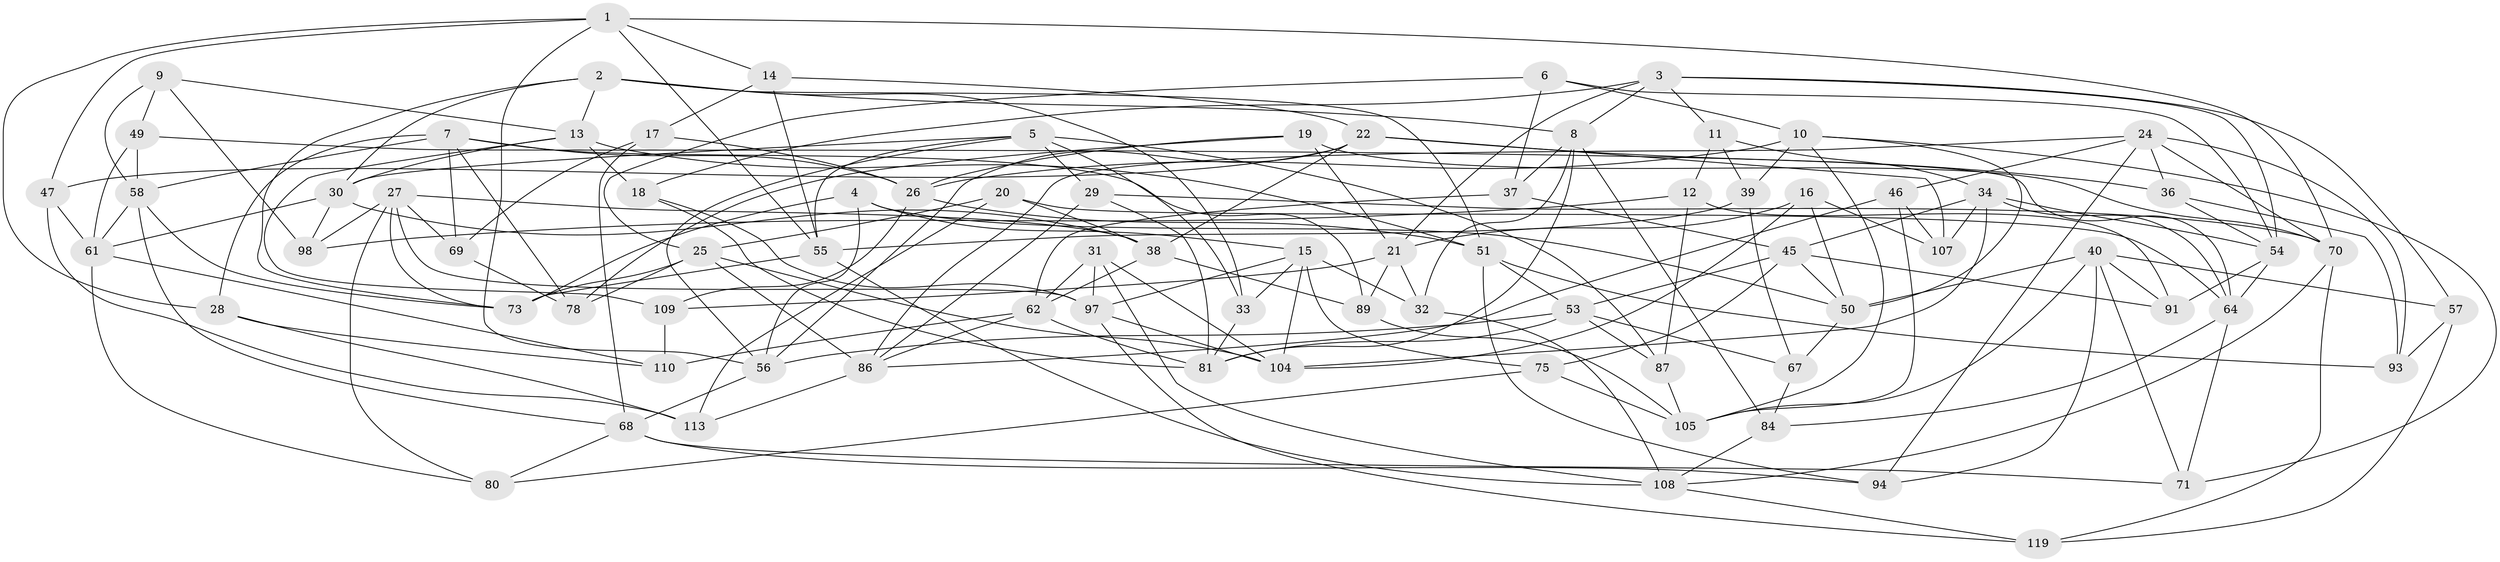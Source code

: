 // Generated by graph-tools (version 1.1) at 2025/52/02/27/25 19:52:34]
// undirected, 80 vertices, 199 edges
graph export_dot {
graph [start="1"]
  node [color=gray90,style=filled];
  1 [super="+106"];
  2 [super="+82"];
  3 [super="+23"];
  4;
  5 [super="+60"];
  6;
  7 [super="+42"];
  8 [super="+101"];
  9;
  10 [super="+41"];
  11;
  12;
  13 [super="+77"];
  14;
  15 [super="+43"];
  16;
  17;
  18;
  19;
  20;
  21 [super="+35"];
  22 [super="+48"];
  24 [super="+44"];
  25 [super="+65"];
  26 [super="+102"];
  27 [super="+90"];
  28;
  29;
  30 [super="+95"];
  31;
  32;
  33;
  34 [super="+59"];
  36;
  37;
  38 [super="+52"];
  39;
  40 [super="+76"];
  45 [super="+85"];
  46;
  47;
  49;
  50 [super="+72"];
  51 [super="+63"];
  53 [super="+103"];
  54 [super="+96"];
  55 [super="+114"];
  56 [super="+118"];
  57;
  58 [super="+83"];
  61 [super="+66"];
  62 [super="+92"];
  64 [super="+74"];
  67;
  68 [super="+88"];
  69;
  70 [super="+79"];
  71;
  73 [super="+99"];
  75;
  78;
  80;
  81 [super="+115"];
  84;
  86 [super="+117"];
  87;
  89;
  91;
  93;
  94;
  97 [super="+100"];
  98;
  104 [super="+112"];
  105 [super="+116"];
  107;
  108 [super="+111"];
  109;
  110;
  113;
  119;
  1 -- 47;
  1 -- 14;
  1 -- 56;
  1 -- 28;
  1 -- 70;
  1 -- 55;
  2 -- 51;
  2 -- 73;
  2 -- 8;
  2 -- 33;
  2 -- 30;
  2 -- 13;
  3 -- 57;
  3 -- 11;
  3 -- 8;
  3 -- 18;
  3 -- 21;
  3 -- 54;
  4 -- 15;
  4 -- 73;
  4 -- 56;
  4 -- 50;
  5 -- 29;
  5 -- 30;
  5 -- 55;
  5 -- 33;
  5 -- 87;
  5 -- 56;
  6 -- 37;
  6 -- 54;
  6 -- 10;
  6 -- 25;
  7 -- 89;
  7 -- 28;
  7 -- 69;
  7 -- 26;
  7 -- 78;
  7 -- 58;
  8 -- 37;
  8 -- 32;
  8 -- 81;
  8 -- 84;
  9 -- 58;
  9 -- 13;
  9 -- 98;
  9 -- 49;
  10 -- 50;
  10 -- 71;
  10 -- 39;
  10 -- 105;
  10 -- 26;
  11 -- 39;
  11 -- 12;
  11 -- 34;
  12 -- 87;
  12 -- 91;
  12 -- 98;
  13 -- 51;
  13 -- 109;
  13 -- 18;
  13 -- 30;
  14 -- 17;
  14 -- 22;
  14 -- 55;
  15 -- 104;
  15 -- 75;
  15 -- 32;
  15 -- 33;
  15 -- 97;
  16 -- 21;
  16 -- 107;
  16 -- 104;
  16 -- 50;
  17 -- 68;
  17 -- 69;
  17 -- 26;
  18 -- 97;
  18 -- 81;
  19 -- 26;
  19 -- 78;
  19 -- 21;
  19 -- 70;
  20 -- 25;
  20 -- 113;
  20 -- 38;
  20 -- 64;
  21 -- 109;
  21 -- 32;
  21 -- 89;
  22 -- 47;
  22 -- 107;
  22 -- 56;
  22 -- 36;
  22 -- 38;
  24 -- 36;
  24 -- 93;
  24 -- 70;
  24 -- 94;
  24 -- 46;
  24 -- 86;
  25 -- 104;
  25 -- 78;
  25 -- 86;
  25 -- 73;
  26 -- 51;
  26 -- 109;
  27 -- 69;
  27 -- 97;
  27 -- 80;
  27 -- 73;
  27 -- 98;
  27 -- 38;
  28 -- 110;
  28 -- 113;
  29 -- 86;
  29 -- 70;
  29 -- 81;
  30 -- 98;
  30 -- 61;
  30 -- 38;
  31 -- 108;
  31 -- 62;
  31 -- 97;
  31 -- 104;
  32 -- 108;
  33 -- 81;
  34 -- 45;
  34 -- 64;
  34 -- 104;
  34 -- 107;
  34 -- 54;
  36 -- 93;
  36 -- 54;
  37 -- 62;
  37 -- 45;
  38 -- 89;
  38 -- 62;
  39 -- 67;
  39 -- 55;
  40 -- 94;
  40 -- 71;
  40 -- 57;
  40 -- 91;
  40 -- 50;
  40 -- 105;
  45 -- 91;
  45 -- 75;
  45 -- 50;
  45 -- 53;
  46 -- 107;
  46 -- 105;
  46 -- 86;
  47 -- 113;
  47 -- 61;
  49 -- 61;
  49 -- 64;
  49 -- 58;
  50 -- 67;
  51 -- 94;
  51 -- 93;
  51 -- 53;
  53 -- 56;
  53 -- 87;
  53 -- 67;
  53 -- 81;
  54 -- 64;
  54 -- 91;
  55 -- 73;
  55 -- 108;
  56 -- 68;
  57 -- 119;
  57 -- 93;
  58 -- 68;
  58 -- 61;
  58 -- 73;
  61 -- 80;
  61 -- 110;
  62 -- 81;
  62 -- 110;
  62 -- 86;
  64 -- 84;
  64 -- 71;
  67 -- 84;
  68 -- 94;
  68 -- 80;
  68 -- 71;
  69 -- 78;
  70 -- 119;
  70 -- 108;
  75 -- 80;
  75 -- 105;
  84 -- 108;
  86 -- 113;
  87 -- 105;
  89 -- 105;
  97 -- 119;
  97 -- 104;
  108 -- 119;
  109 -- 110;
}
